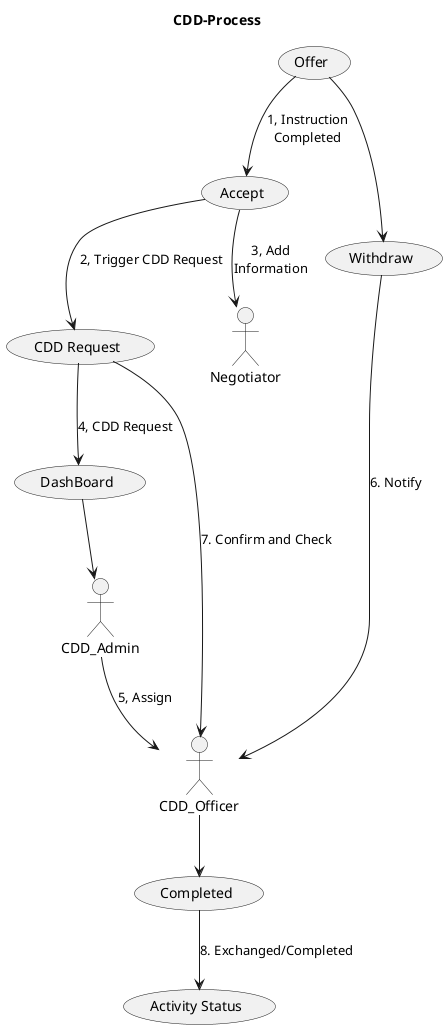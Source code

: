 @startuml CDDProcess

title CDD-Process

(Offer) --> (Accept) : 1, Instruction\nCompleted
(Accept) --> (CDD Request) : 2, Trigger CDD Request
(Accept) --> Negotiator : 3, Add\nInformation
(CDD Request) --> (DashBoard) : 4, CDD Request
(DashBoard) --> CDD_Admin
CDD_Admin --> CDD_Officer : 5, Assign
(Offer) --> (Withdraw) 
(Withdraw) --> CDD_Officer : 6. Notify
(CDD Request) --> CDD_Officer : 7. Confirm and Check
CDD_Officer --> (Completed)
(Completed) --> (Activity Status) : 8. Exchanged/Completed

@enduml